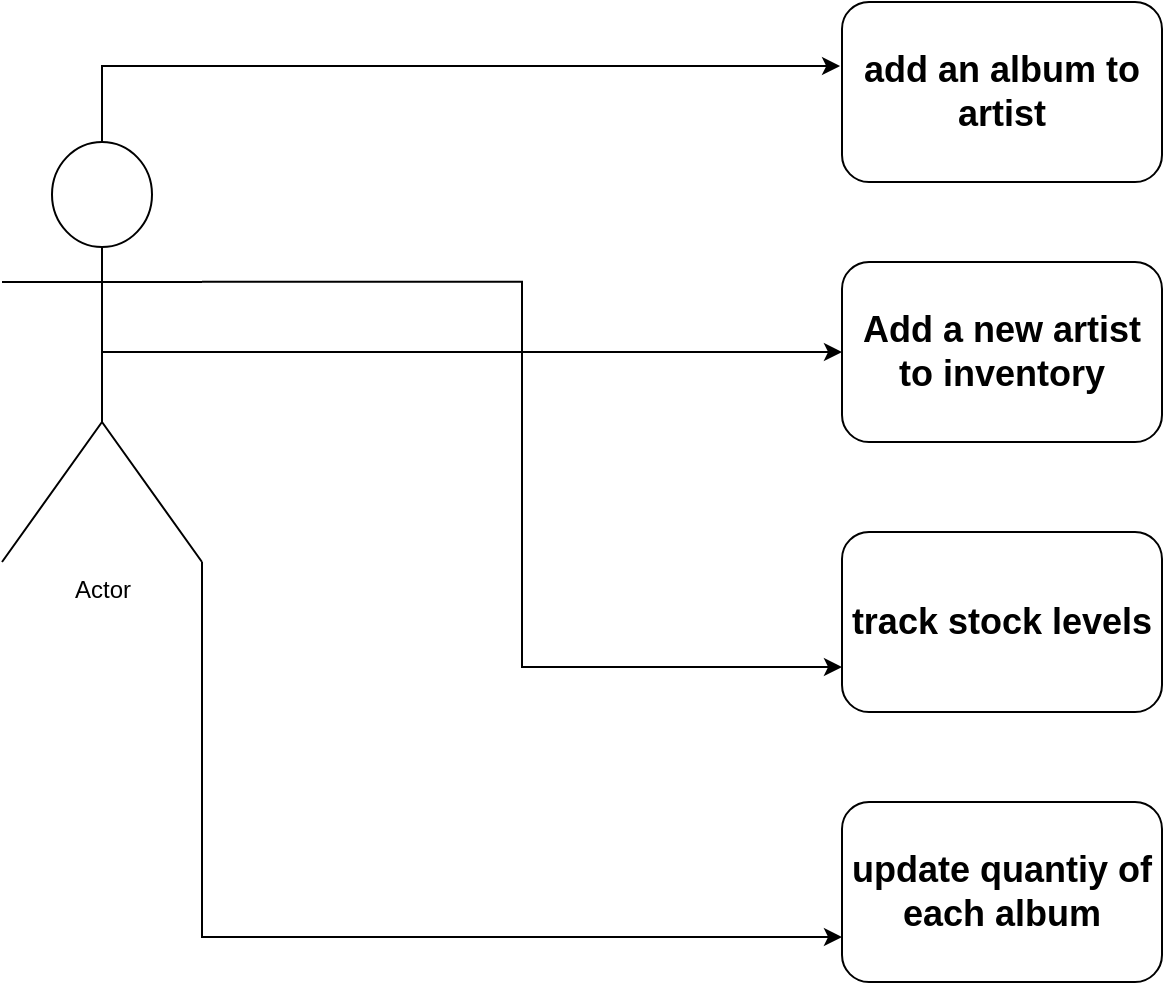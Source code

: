 <mxfile version="10.6.5" type="github"><diagram id="l-RJLIQuAvN60o-04fEb" name="Page-1"><mxGraphModel dx="918" dy="593" grid="1" gridSize="10" guides="1" tooltips="1" connect="1" arrows="1" fold="1" page="1" pageScale="1" pageWidth="827" pageHeight="1169" math="0" shadow="0"><root><mxCell id="0"/><mxCell id="1" parent="0"/><mxCell id="3TckWEqV9WnhL9PJkfZO-8" style="edgeStyle=orthogonalEdgeStyle;rounded=0;orthogonalLoop=1;jettySize=auto;html=1;exitX=0.5;exitY=0;exitDx=0;exitDy=0;exitPerimeter=0;entryX=-0.006;entryY=0.356;entryDx=0;entryDy=0;entryPerimeter=0;" edge="1" parent="1" source="3TckWEqV9WnhL9PJkfZO-1" target="3TckWEqV9WnhL9PJkfZO-2"><mxGeometry relative="1" as="geometry"/></mxCell><mxCell id="3TckWEqV9WnhL9PJkfZO-13" style="edgeStyle=orthogonalEdgeStyle;rounded=0;orthogonalLoop=1;jettySize=auto;html=1;exitX=1;exitY=0.333;exitDx=0;exitDy=0;exitPerimeter=0;" edge="1" parent="1" source="3TckWEqV9WnhL9PJkfZO-1" target="3TckWEqV9WnhL9PJkfZO-5"><mxGeometry relative="1" as="geometry"/></mxCell><mxCell id="3TckWEqV9WnhL9PJkfZO-15" style="edgeStyle=orthogonalEdgeStyle;rounded=0;orthogonalLoop=1;jettySize=auto;html=1;exitX=1;exitY=1;exitDx=0;exitDy=0;exitPerimeter=0;entryX=0;entryY=0.75;entryDx=0;entryDy=0;" edge="1" parent="1" source="3TckWEqV9WnhL9PJkfZO-1" target="3TckWEqV9WnhL9PJkfZO-7"><mxGeometry relative="1" as="geometry"/></mxCell><mxCell id="3TckWEqV9WnhL9PJkfZO-19" style="edgeStyle=orthogonalEdgeStyle;rounded=0;orthogonalLoop=1;jettySize=auto;html=1;exitX=0.5;exitY=0.5;exitDx=0;exitDy=0;exitPerimeter=0;entryX=0;entryY=0.75;entryDx=0;entryDy=0;" edge="1" parent="1" source="3TckWEqV9WnhL9PJkfZO-1" target="3TckWEqV9WnhL9PJkfZO-6"><mxGeometry relative="1" as="geometry"/></mxCell><mxCell id="3TckWEqV9WnhL9PJkfZO-1" value="Actor" style="shape=umlActor;verticalLabelPosition=bottom;labelBackgroundColor=#ffffff;verticalAlign=top;html=1;outlineConnect=0;" vertex="1" parent="1"><mxGeometry x="60" y="110" width="100" height="210" as="geometry"/></mxCell><mxCell id="3TckWEqV9WnhL9PJkfZO-2" value="&lt;h2&gt;add an album to artist&lt;/h2&gt;" style="rounded=1;whiteSpace=wrap;html=1;" vertex="1" parent="1"><mxGeometry x="480" y="40" width="160" height="90" as="geometry"/></mxCell><mxCell id="3TckWEqV9WnhL9PJkfZO-5" value="&lt;h2&gt;Add a new artist to inventory&lt;/h2&gt;" style="rounded=1;whiteSpace=wrap;html=1;" vertex="1" parent="1"><mxGeometry x="480" y="170" width="160" height="90" as="geometry"/></mxCell><mxCell id="3TckWEqV9WnhL9PJkfZO-6" value="&lt;h2&gt;track stock levels&lt;/h2&gt;" style="rounded=1;whiteSpace=wrap;html=1;" vertex="1" parent="1"><mxGeometry x="480" y="305" width="160" height="90" as="geometry"/></mxCell><mxCell id="3TckWEqV9WnhL9PJkfZO-7" value="&lt;h2&gt;update quantiy of each album&lt;/h2&gt;" style="rounded=1;whiteSpace=wrap;html=1;fontStyle=1" vertex="1" parent="1"><mxGeometry x="480" y="440" width="160" height="90" as="geometry"/></mxCell></root></mxGraphModel></diagram></mxfile>
